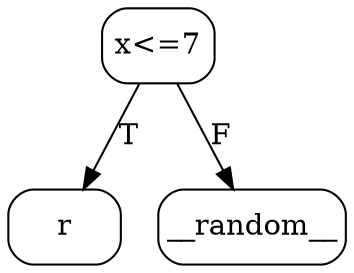// decision tree
digraph {
	1 [label=r margin="0.05,0.05" shape=box style=rounded]
	2 [label=__random__ margin="0.05,0.05" shape=box style=rounded]
	0 [label="x<=7" margin="0.05,0.05" shape=box style=rounded]
	0 -> 1 [label=T]
	0 -> 2 [label=F]
}
